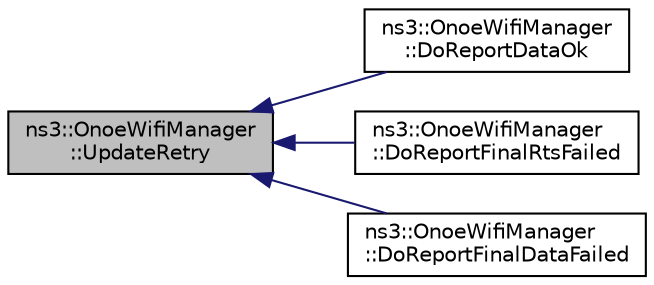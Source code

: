 digraph "ns3::OnoeWifiManager::UpdateRetry"
{
  edge [fontname="Helvetica",fontsize="10",labelfontname="Helvetica",labelfontsize="10"];
  node [fontname="Helvetica",fontsize="10",shape=record];
  rankdir="LR";
  Node1 [label="ns3::OnoeWifiManager\l::UpdateRetry",height=0.2,width=0.4,color="black", fillcolor="grey75", style="filled", fontcolor="black"];
  Node1 -> Node2 [dir="back",color="midnightblue",fontsize="10",style="solid"];
  Node2 [label="ns3::OnoeWifiManager\l::DoReportDataOk",height=0.2,width=0.4,color="black", fillcolor="white", style="filled",URL="$d9/d36/classns3_1_1OnoeWifiManager.html#a5a1e6b98802d05efba652b7f3b3557ea"];
  Node1 -> Node3 [dir="back",color="midnightblue",fontsize="10",style="solid"];
  Node3 [label="ns3::OnoeWifiManager\l::DoReportFinalRtsFailed",height=0.2,width=0.4,color="black", fillcolor="white", style="filled",URL="$d9/d36/classns3_1_1OnoeWifiManager.html#aca067e6c4399d1619ad8d64973672160"];
  Node1 -> Node4 [dir="back",color="midnightblue",fontsize="10",style="solid"];
  Node4 [label="ns3::OnoeWifiManager\l::DoReportFinalDataFailed",height=0.2,width=0.4,color="black", fillcolor="white", style="filled",URL="$d9/d36/classns3_1_1OnoeWifiManager.html#abc9c29c65480a0fb8219e188b6eea0de"];
}
